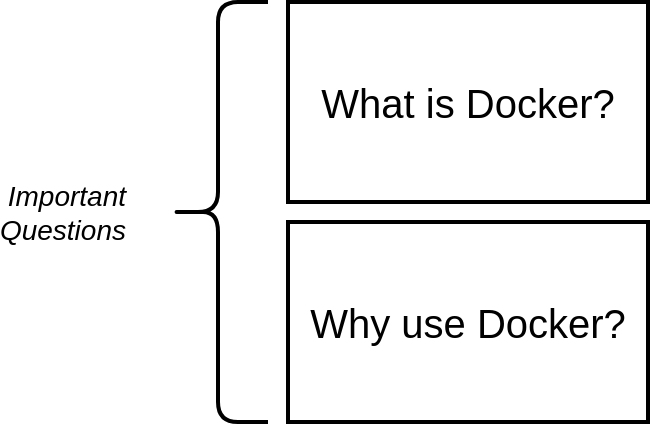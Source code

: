 <mxfile>
    <diagram id="20d60f1e-5963-3b2a-179e-284dde912a95" name="01 - why">
        <mxGraphModel dx="977" dy="431" grid="1" gridSize="10" guides="1" tooltips="1" connect="1" arrows="1" fold="1" page="1" pageScale="1" pageWidth="413" pageHeight="583" background="none" math="0" shadow="0">
            <root>
                <mxCell id="0"/>
                <mxCell id="1" parent="0"/>
                <mxCell id="5" value="What is Docker?" style="rounded=0;whiteSpace=wrap;html=1;strokeWidth=2;fontSize=20;align=center;" parent="1" vertex="1">
                    <mxGeometry x="-231" y="190" width="180" height="100" as="geometry"/>
                </mxCell>
                <mxCell id="6" value="Why use Docker?" style="rounded=0;whiteSpace=wrap;html=1;strokeWidth=2;fontSize=20;align=center;" parent="1" vertex="1">
                    <mxGeometry x="-231" y="300" width="180" height="100" as="geometry"/>
                </mxCell>
                <mxCell id="7" value="" style="shape=curlyBracket;whiteSpace=wrap;html=1;rounded=1;strokeWidth=2;fontSize=20;align=center;" parent="1" vertex="1">
                    <mxGeometry x="-291" y="190" width="50" height="210" as="geometry"/>
                </mxCell>
                <mxCell id="8" value="Important Questions" style="text;html=1;strokeColor=none;fillColor=none;align=right;verticalAlign=middle;whiteSpace=wrap;rounded=0;fontSize=14;fontStyle=2" parent="1" vertex="1">
                    <mxGeometry x="-350" y="285" width="40" height="20" as="geometry"/>
                </mxCell>
            </root>
        </mxGraphModel>
    </diagram>
    <diagram id="48838f72-2017-37dd-406f-8ed2614fff98" name="02 - flow">
        <mxGraphModel dx="151" dy="431" grid="1" gridSize="10" guides="1" tooltips="1" connect="1" arrows="1" fold="1" page="1" pageScale="1" pageWidth="413" pageHeight="583" background="none" math="0" shadow="0">
            <root>
                <mxCell id="0"/>
                <mxCell id="1" parent="0"/>
                <mxCell id="5" value="Download installer" style="rounded=0;whiteSpace=wrap;html=1;strokeWidth=2;fontSize=14;align=center;" parent="1" vertex="1">
                    <mxGeometry x="510" y="75" width="190" height="50" as="geometry"/>
                </mxCell>
                <mxCell id="6" value="Installing Software" style="text;html=1;align=center;verticalAlign=middle;whiteSpace=wrap;rounded=0;fontSize=14;fontStyle=2" parent="1" vertex="1">
                    <mxGeometry x="537.5" y="50" width="135" height="20" as="geometry"/>
                </mxCell>
                <mxCell id="7" value="Run installer" style="rounded=0;whiteSpace=wrap;html=1;strokeWidth=2;fontSize=14;align=center;" parent="1" vertex="1">
                    <mxGeometry x="510" y="134" width="190" height="50" as="geometry"/>
                </mxCell>
                <mxCell id="8" value="Get an error message during installation" style="rounded=0;whiteSpace=wrap;html=1;strokeWidth=2;fontSize=14;align=center;" parent="1" vertex="1">
                    <mxGeometry x="510" y="193" width="190" height="50" as="geometry"/>
                </mxCell>
                <mxCell id="9" value="Troubleshoot issue" style="rounded=0;whiteSpace=wrap;html=1;strokeWidth=2;fontSize=14;align=center;" parent="1" vertex="1">
                    <mxGeometry x="510" y="252" width="190" height="50" as="geometry"/>
                </mxCell>
                <mxCell id="10" value="Rerun installer" style="rounded=0;whiteSpace=wrap;html=1;strokeWidth=2;fontSize=14;align=center;" parent="1" vertex="1">
                    <mxGeometry x="510" y="311" width="190" height="50" as="geometry"/>
                </mxCell>
                <mxCell id="14" style="edgeStyle=orthogonalEdgeStyle;rounded=0;html=1;exitX=1;exitY=0.5;entryX=1;entryY=0.5;jettySize=auto;orthogonalLoop=1;strokeWidth=3;fontSize=14;" parent="1" source="11" target="9" edge="1">
                    <mxGeometry relative="1" as="geometry">
                        <Array as="points">
                            <mxPoint x="730" y="395"/>
                            <mxPoint x="730" y="277"/>
                        </Array>
                    </mxGeometry>
                </mxCell>
                <mxCell id="11" value="Get another error!" style="rounded=0;whiteSpace=wrap;html=1;strokeWidth=2;fontSize=14;align=center;" parent="1" vertex="1">
                    <mxGeometry x="510" y="370" width="190" height="50" as="geometry"/>
                </mxCell>
                <mxCell id="12" value="" style="endArrow=classic;html=1;strokeWidth=3;fontSize=14;" parent="1" edge="1">
                    <mxGeometry width="50" height="50" relative="1" as="geometry">
                        <mxPoint x="500" y="73" as="sourcePoint"/>
                        <mxPoint x="500" y="420" as="targetPoint"/>
                    </mxGeometry>
                </mxCell>
                <mxCell id="13" value="Flow" style="text;html=1;align=center;verticalAlign=middle;whiteSpace=wrap;rounded=0;fontSize=14;" parent="1" vertex="1">
                    <mxGeometry x="450" y="75" width="40" height="20" as="geometry"/>
                </mxCell>
                <mxCell id="15" value="This is what Docker is trying to fix" style="rounded=0;whiteSpace=wrap;html=1;strokeWidth=2;fontSize=20;align=center;" parent="1" vertex="1">
                    <mxGeometry x="522.5" y="440" width="150" height="100" as="geometry"/>
                </mxCell>
            </root>
        </mxGraphModel>
    </diagram>
    <diagram id="a516506e-da8b-09ae-888f-4ce33712b6ed" name="03 - why">
        <mxGraphModel dx="151" dy="431" grid="1" gridSize="10" guides="1" tooltips="1" connect="1" arrows="1" fold="1" page="1" pageScale="1" pageWidth="413" pageHeight="583" background="none" math="0" shadow="0">
            <root>
                <mxCell id="0"/>
                <mxCell id="1" parent="0"/>
                <mxCell id="3" style="edgeStyle=orthogonalEdgeStyle;rounded=0;html=1;exitX=0.5;exitY=1;jettySize=auto;orthogonalLoop=1;strokeWidth=3;fontSize=14;exitDx=0;exitDy=0;entryX=0.5;entryY=0;entryDx=0;entryDy=0;" parent="1" source="2" target="4" edge="1">
                    <mxGeometry relative="1" as="geometry">
                        <mxPoint x="690" y="330" as="targetPoint"/>
                    </mxGeometry>
                </mxCell>
                <mxCell id="2" value="Why use Docker?" style="rounded=0;whiteSpace=wrap;html=1;strokeWidth=2;fontSize=20;align=center;fontStyle=1" parent="1" vertex="1">
                    <mxGeometry x="530" y="50" width="180" height="100" as="geometry"/>
                </mxCell>
                <mxCell id="4" value="Docker makes it really easy to install and run software without worrying about setup or dependencies" style="rounded=0;whiteSpace=wrap;html=1;strokeWidth=2;fontSize=20;align=center;" parent="1" vertex="1">
                    <mxGeometry x="435" y="300" width="370" height="100" as="geometry"/>
                </mxCell>
            </root>
        </mxGraphModel>
    </diagram>
    <diagram id="38885b99-4e99-bbb0-1fa7-bb0a586d9d16" name="04 - what">
        <mxGraphModel dx="151" dy="431" grid="1" gridSize="10" guides="1" tooltips="1" connect="1" arrows="1" fold="1" page="1" pageScale="1" pageWidth="413" pageHeight="583" background="none" math="0" shadow="0">
            <root>
                <mxCell id="0"/>
                <mxCell id="1" parent="0"/>
                <mxCell id="6" style="edgeStyle=orthogonalEdgeStyle;rounded=0;html=1;exitX=1;exitY=0.5;entryX=0;entryY=0.5;jettySize=auto;orthogonalLoop=1;strokeWidth=3;fontSize=24;" parent="1" source="2" target="4" edge="1">
                    <mxGeometry relative="1" as="geometry"/>
                </mxCell>
                <mxCell id="7" style="edgeStyle=orthogonalEdgeStyle;rounded=0;html=1;exitX=1;exitY=0.5;jettySize=auto;orthogonalLoop=1;strokeWidth=3;fontSize=24;" parent="1" source="2" target="3" edge="1">
                    <mxGeometry relative="1" as="geometry"/>
                </mxCell>
                <mxCell id="8" style="edgeStyle=orthogonalEdgeStyle;rounded=0;html=1;exitX=1;exitY=0.5;entryX=0;entryY=0.5;jettySize=auto;orthogonalLoop=1;strokeWidth=3;fontSize=24;" parent="1" source="2" target="5" edge="1">
                    <mxGeometry relative="1" as="geometry"/>
                </mxCell>
                <mxCell id="2" value="Image" style="rounded=0;whiteSpace=wrap;html=1;strokeWidth=2;fontSize=24;align=center;" parent="1" vertex="1">
                    <mxGeometry x="440" y="290" width="120" height="60" as="geometry"/>
                </mxCell>
                <mxCell id="3" value="Container" style="rounded=0;whiteSpace=wrap;html=1;strokeWidth=2;fontSize=24;align=center;" parent="1" vertex="1">
                    <mxGeometry x="677" y="290" width="120" height="60" as="geometry"/>
                </mxCell>
                <mxCell id="4" value="Container" style="rounded=0;whiteSpace=wrap;html=1;strokeWidth=2;fontSize=24;align=center;" parent="1" vertex="1">
                    <mxGeometry x="677" y="220" width="120" height="60" as="geometry"/>
                </mxCell>
                <mxCell id="5" value="Container" style="rounded=0;whiteSpace=wrap;html=1;strokeWidth=2;fontSize=24;align=center;" parent="1" vertex="1">
                    <mxGeometry x="677" y="360" width="120" height="60" as="geometry"/>
                </mxCell>
                <mxCell id="9" value="Single file with all the deps and config required to run a program" style="text;html=1;strokeColor=none;fillColor=none;align=center;verticalAlign=middle;whiteSpace=wrap;rounded=0;fontSize=14;fontStyle=2" parent="1" vertex="1">
                    <mxGeometry x="422.5" y="355" width="155" height="70" as="geometry"/>
                </mxCell>
                <mxCell id="10" value="Instance of an image.&amp;nbsp; Runs a program." style="text;html=1;strokeColor=none;fillColor=none;align=center;verticalAlign=middle;whiteSpace=wrap;rounded=0;fontSize=14;fontStyle=2" parent="1" vertex="1">
                    <mxGeometry x="660" y="420" width="155" height="40" as="geometry"/>
                </mxCell>
            </root>
        </mxGraphModel>
    </diagram>
    <diagram id="639c72cd-3d85-3f31-53dc-d7fe74b8925b" name="05 - redis">
        <mxGraphModel dx="564" dy="431" grid="1" gridSize="10" guides="1" tooltips="1" connect="1" arrows="1" fold="1" page="1" pageScale="1" pageWidth="583" pageHeight="827" background="none" math="0" shadow="0">
            <root>
                <mxCell id="0"/>
                <mxCell id="1" parent="0"/>
                <mxCell id="23" style="edgeStyle=orthogonalEdgeStyle;rounded=0;html=1;exitX=1;exitY=0.5;jettySize=auto;orthogonalLoop=1;strokeWidth=3;fontSize=18;entryX=0;entryY=0.5;entryDx=0;entryDy=0;" parent="1" source="15" target="24" edge="1">
                    <mxGeometry relative="1" as="geometry">
                        <mxPoint x="360" y="395" as="targetPoint"/>
                    </mxGeometry>
                </mxCell>
                <mxCell id="15" value="" style="rounded=0;whiteSpace=wrap;html=1;strokeWidth=2;fontSize=14;align=center;fillColor=#ffe6cc;strokeColor=#d79b00;" parent="1" vertex="1">
                    <mxGeometry x="10" y="270" width="280" height="250" as="geometry"/>
                </mxCell>
                <mxCell id="16" value="Docker Ecosystem" style="text;html=1;strokeColor=none;fillColor=none;align=center;verticalAlign=middle;whiteSpace=wrap;rounded=0;fontSize=24;fontStyle=1" parent="1" vertex="1">
                    <mxGeometry x="20" y="230" width="260" height="20" as="geometry"/>
                </mxCell>
                <mxCell id="17" value="Docker &lt;b&gt;Client&lt;/b&gt;" style="rounded=0;whiteSpace=wrap;html=1;strokeWidth=2;fontSize=18;align=center;" parent="1" vertex="1">
                    <mxGeometry x="20" y="290" width="120" height="60" as="geometry"/>
                </mxCell>
                <mxCell id="18" value="Docker &lt;b&gt;Server&lt;/b&gt;" style="rounded=0;whiteSpace=wrap;html=1;strokeWidth=2;fontSize=18;align=center;" parent="1" vertex="1">
                    <mxGeometry x="160" y="290" width="120" height="60" as="geometry"/>
                </mxCell>
                <mxCell id="19" value="Docker &lt;b&gt;Machine&lt;/b&gt;" style="rounded=0;whiteSpace=wrap;html=1;strokeWidth=2;fontSize=18;align=center;" parent="1" vertex="1">
                    <mxGeometry x="20" y="365" width="120" height="60" as="geometry"/>
                </mxCell>
                <mxCell id="20" value="Docker &lt;b&gt;Images&lt;/b&gt;" style="rounded=0;whiteSpace=wrap;html=1;strokeWidth=2;fontSize=18;align=center;" parent="1" vertex="1">
                    <mxGeometry x="160" y="365" width="120" height="60" as="geometry"/>
                </mxCell>
                <mxCell id="21" value="Docker &lt;b&gt;Hub&lt;/b&gt;" style="rounded=0;whiteSpace=wrap;html=1;strokeWidth=2;fontSize=18;align=center;" parent="1" vertex="1">
                    <mxGeometry x="20" y="440" width="120" height="60" as="geometry"/>
                </mxCell>
                <mxCell id="22" value="Docker &lt;b&gt;Compose&lt;/b&gt;" style="rounded=0;whiteSpace=wrap;html=1;strokeWidth=2;fontSize=18;align=center;" parent="1" vertex="1">
                    <mxGeometry x="160" y="440" width="120" height="60" as="geometry"/>
                </mxCell>
                <mxCell id="24" value="&lt;font color=&quot;#080808&quot;&gt;Docker is a platform or ecosystem around creating and running containers&lt;/font&gt;" style="rounded=0;whiteSpace=wrap;html=1;strokeWidth=2;fontSize=18;align=center;fillColor=#dae8fc;strokeColor=#6c8ebf;" parent="1" vertex="1">
                    <mxGeometry x="380" y="337.5" width="180" height="115" as="geometry"/>
                </mxCell>
            </root>
        </mxGraphModel>
    </diagram>
    <diagram id="86806a53-878e-c55f-ec57-7590f86f9e80" name="05 - docker cli">
        <mxGraphModel dx="151" dy="431" grid="1" gridSize="10" guides="1" tooltips="1" connect="1" arrows="1" fold="1" page="1" pageScale="1" pageWidth="413" pageHeight="583" background="none" math="0" shadow="0">
            <root>
                <mxCell id="0"/>
                <mxCell id="1" parent="0"/>
                <mxCell id="5" value="" style="rounded=0;whiteSpace=wrap;html=1;strokeWidth=2;fontSize=18;align=center;fillColor=#dae8fc;strokeColor=#6c8ebf;" parent="1" vertex="1">
                    <mxGeometry x="573" y="214" width="240" height="250" as="geometry"/>
                </mxCell>
                <mxCell id="6" value="Docker for Windows/Mac" style="text;html=1;strokeColor=none;fillColor=none;align=center;verticalAlign=middle;whiteSpace=wrap;rounded=0;fontSize=18;fontStyle=1" parent="1" vertex="1">
                    <mxGeometry x="588" y="180" width="210" height="20" as="geometry"/>
                </mxCell>
                <mxCell id="13" style="edgeStyle=orthogonalEdgeStyle;rounded=0;html=1;exitX=0.5;exitY=1;entryX=0.5;entryY=0;jettySize=auto;orthogonalLoop=1;strokeWidth=3;fontSize=14;" parent="1" source="7" target="8" edge="1">
                    <mxGeometry relative="1" as="geometry"/>
                </mxCell>
                <mxCell id="7" value="&lt;b&gt;Docker Client&lt;/b&gt;&lt;br&gt;(Docker CLI)&lt;br&gt;" style="rounded=0;whiteSpace=wrap;html=1;strokeWidth=2;fontSize=18;align=center;" parent="1" vertex="1">
                    <mxGeometry x="593" y="244" width="200" height="80" as="geometry"/>
                </mxCell>
                <mxCell id="8" value="&lt;b&gt;Docker Server&lt;/b&gt;&lt;br&gt;(Docker Daemon)&lt;br&gt;" style="rounded=0;whiteSpace=wrap;html=1;strokeWidth=2;fontSize=18;align=center;" parent="1" vertex="1">
                    <mxGeometry x="593" y="354" width="200" height="80" as="geometry"/>
                </mxCell>
                <mxCell id="9" value="" style="shape=curlyBracket;whiteSpace=wrap;html=1;rounded=1;strokeWidth=2;fontSize=18;align=center;" parent="1" vertex="1">
                    <mxGeometry x="529" y="244" width="40" height="80" as="geometry"/>
                </mxCell>
                <mxCell id="10" value="Tool that we are going to issue commands to" style="text;html=1;strokeColor=none;fillColor=none;align=center;verticalAlign=middle;whiteSpace=wrap;rounded=0;fontSize=14;fontStyle=2" parent="1" vertex="1">
                    <mxGeometry x="413" y="274" width="130" height="20" as="geometry"/>
                </mxCell>
                <mxCell id="11" value="" style="shape=curlyBracket;whiteSpace=wrap;html=1;rounded=1;strokeWidth=2;fontSize=18;align=center;" parent="1" vertex="1">
                    <mxGeometry x="531" y="354" width="40" height="80" as="geometry"/>
                </mxCell>
                <mxCell id="12" value="Tool that is responsible for creating images, running containers, etc" style="text;html=1;strokeColor=none;fillColor=none;align=center;verticalAlign=middle;whiteSpace=wrap;rounded=0;fontSize=14;fontStyle=2" parent="1" vertex="1">
                    <mxGeometry x="420" y="354" width="123" height="86" as="geometry"/>
                </mxCell>
            </root>
        </mxGraphModel>
    </diagram>
    <diagram id="00dc148a-0157-7385-ce8d-4067c3939764" name="06 - steps">
        <mxGraphModel dx="564" dy="431" grid="1" gridSize="10" guides="1" tooltips="1" connect="1" arrows="1" fold="1" page="1" pageScale="1" pageWidth="3300" pageHeight="4681" background="#ffffff" math="0" shadow="0">
            <root>
                <mxCell id="0"/>
                <mxCell id="1" parent="0"/>
                <mxCell id="2" value="Sign up for a Docker Hub account" style="rounded=0;whiteSpace=wrap;html=1;strokeWidth=2;fontSize=24;align=center;" parent="1" vertex="1">
                    <mxGeometry x="560" y="170" width="310" height="60" as="geometry"/>
                </mxCell>
                <mxCell id="3" value="" style="endArrow=classic;html=1;strokeWidth=3;fontSize=14;" parent="1" edge="1">
                    <mxGeometry width="50" height="50" relative="1" as="geometry">
                        <mxPoint x="540" y="170" as="sourcePoint"/>
                        <mxPoint x="540" y="440" as="targetPoint"/>
                    </mxGeometry>
                </mxCell>
                <mxCell id="5" value="Download/Install Docker for Mac" style="rounded=0;whiteSpace=wrap;html=1;strokeWidth=2;fontSize=24;align=center;" parent="1" vertex="1">
                    <mxGeometry x="560" y="240" width="310" height="60" as="geometry"/>
                </mxCell>
                <mxCell id="6" value="Login to Docker" style="rounded=0;whiteSpace=wrap;html=1;strokeWidth=2;fontSize=24;align=center;" parent="1" vertex="1">
                    <mxGeometry x="560" y="310" width="310" height="60" as="geometry"/>
                </mxCell>
                <mxCell id="7" value="Verify Docker installation" style="rounded=0;whiteSpace=wrap;html=1;strokeWidth=2;fontSize=24;align=center;" parent="1" vertex="1">
                    <mxGeometry x="560" y="380" width="310" height="60" as="geometry"/>
                </mxCell>
                <mxCell id="8" value="Steps" style="text;html=1;strokeColor=none;fillColor=none;align=center;verticalAlign=middle;whiteSpace=wrap;rounded=0;fontSize=24;" parent="1" vertex="1">
                    <mxGeometry x="480" y="170" width="40" height="20" as="geometry"/>
                </mxCell>
                <mxCell id="9" value="" style="shape=curlyBracket;whiteSpace=wrap;html=1;rounded=1;strokeWidth=2;fontSize=24;align=center;rotation=180;" parent="1" vertex="1">
                    <mxGeometry x="880" y="170" width="30" height="60" as="geometry"/>
                </mxCell>
                <mxCell id="10" value="docker.com" style="text;html=1;strokeColor=none;fillColor=none;align=center;verticalAlign=middle;whiteSpace=wrap;rounded=0;fontSize=24;fontStyle=2" parent="1" vertex="1">
                    <mxGeometry x="910" y="190" width="140" height="20" as="geometry"/>
                </mxCell>
            </root>
        </mxGraphModel>
    </diagram>
    <diagram id="863a2d30-f873-7faf-4c7c-a297c9a936f2" name="08 - flow">
        <mxGraphModel dx="564" dy="431" grid="1" gridSize="10" guides="1" tooltips="1" connect="1" arrows="1" fold="1" page="1" pageScale="1" pageWidth="3300" pageHeight="4681" background="#ffffff" math="0" shadow="0">
            <root>
                <mxCell id="0"/>
                <mxCell id="1" parent="0"/>
                <mxCell id="2" value="" style="rounded=0;whiteSpace=wrap;html=1;strokeWidth=2;fontSize=24;align=center;fillColor=#dae8fc;strokeColor=#6c8ebf;" parent="1" vertex="1">
                    <mxGeometry x="550" y="210" width="200" height="310" as="geometry"/>
                </mxCell>
                <mxCell id="3" value="Your Computer" style="text;html=1;strokeColor=none;fillColor=none;align=center;verticalAlign=middle;whiteSpace=wrap;rounded=0;fontSize=24;fontStyle=1" parent="1" vertex="1">
                    <mxGeometry x="555" y="180" width="190" height="20" as="geometry"/>
                </mxCell>
                <mxCell id="22" style="edgeStyle=orthogonalEdgeStyle;rounded=0;html=1;exitX=1;exitY=0.5;entryX=-0.007;entryY=0.124;entryPerimeter=0;jettySize=auto;orthogonalLoop=1;strokeWidth=3;fontSize=24;" parent="1" source="4" target="10" edge="1">
                    <mxGeometry relative="1" as="geometry"/>
                </mxCell>
                <mxCell id="4" value="Docker Server" style="rounded=0;whiteSpace=wrap;html=1;strokeWidth=2;fontSize=24;align=center;" parent="1" vertex="1">
                    <mxGeometry x="560" y="290" width="180" height="40" as="geometry"/>
                </mxCell>
                <mxCell id="9" style="edgeStyle=orthogonalEdgeStyle;rounded=0;html=1;exitX=0.5;exitY=1;jettySize=auto;orthogonalLoop=1;strokeWidth=3;fontSize=24;" parent="1" source="5" target="4" edge="1">
                    <mxGeometry relative="1" as="geometry"/>
                </mxCell>
                <mxCell id="5" value="Docker Client" style="rounded=0;whiteSpace=wrap;html=1;strokeWidth=2;fontSize=24;align=center;" parent="1" vertex="1">
                    <mxGeometry x="560" y="220" width="180" height="40" as="geometry"/>
                </mxCell>
                <mxCell id="7" style="edgeStyle=orthogonalEdgeStyle;rounded=0;html=1;exitX=1;exitY=0.5;jettySize=auto;orthogonalLoop=1;strokeWidth=3;fontSize=24;" parent="1" source="6" target="5" edge="1">
                    <mxGeometry relative="1" as="geometry"/>
                </mxCell>
                <mxCell id="6" value="docker run hello-world" style="rounded=0;whiteSpace=wrap;html=1;strokeWidth=2;fontSize=24;align=center;fontStyle=2" parent="1" vertex="1">
                    <mxGeometry x="240" y="215" width="280" height="50" as="geometry"/>
                </mxCell>
                <mxCell id="10" value="" style="rounded=0;whiteSpace=wrap;html=1;strokeWidth=2;fontSize=24;align=center;fillColor=#dae8fc;strokeColor=#6c8ebf;" parent="1" vertex="1">
                    <mxGeometry x="870" y="210" width="200" height="300" as="geometry"/>
                </mxCell>
                <mxCell id="11" value="Docker Hub" style="text;html=1;strokeColor=none;fillColor=none;align=center;verticalAlign=middle;whiteSpace=wrap;rounded=0;fontSize=24;fontStyle=1" parent="1" vertex="1">
                    <mxGeometry x="870" y="180" width="190" height="20" as="geometry"/>
                </mxCell>
                <mxCell id="24" style="edgeStyle=orthogonalEdgeStyle;rounded=0;html=1;exitX=0;exitY=0.75;entryX=1;entryY=0.5;jettySize=auto;orthogonalLoop=1;strokeWidth=3;fontSize=24;" parent="1" source="12" target="23" edge="1">
                    <mxGeometry relative="1" as="geometry"/>
                </mxCell>
                <mxCell id="12" value="hello-world" style="rounded=0;whiteSpace=wrap;html=1;strokeWidth=2;fontSize=24;align=center;" parent="1" vertex="1">
                    <mxGeometry x="880" y="225" width="180" height="40" as="geometry"/>
                </mxCell>
                <mxCell id="13" value="redis" style="rounded=0;whiteSpace=wrap;html=1;strokeWidth=2;fontSize=24;align=center;" parent="1" vertex="1">
                    <mxGeometry x="880" y="275" width="180" height="40" as="geometry"/>
                </mxCell>
                <mxCell id="14" value="busybox" style="rounded=0;whiteSpace=wrap;html=1;strokeWidth=2;fontSize=24;align=center;" parent="1" vertex="1">
                    <mxGeometry x="880" y="325" width="180" height="40" as="geometry"/>
                </mxCell>
                <mxCell id="15" value="" style="rounded=0;whiteSpace=wrap;html=1;strokeWidth=2;fontSize=24;align=center;" parent="1" vertex="1">
                    <mxGeometry x="560" y="370" width="180" height="130" as="geometry"/>
                </mxCell>
                <mxCell id="16" value="Image Cache" style="text;html=1;strokeColor=none;fillColor=none;align=center;verticalAlign=middle;whiteSpace=wrap;rounded=0;fontSize=18;fontStyle=2" parent="1" vertex="1">
                    <mxGeometry x="570" y="345" width="160" height="20" as="geometry"/>
                </mxCell>
                <mxCell id="17" value="Other Image A" style="rounded=0;whiteSpace=wrap;html=1;strokeWidth=2;fontSize=24;align=center;" parent="1" vertex="1">
                    <mxGeometry x="880" y="375" width="180" height="40" as="geometry"/>
                </mxCell>
                <mxCell id="18" value="Other Image B" style="rounded=0;whiteSpace=wrap;html=1;strokeWidth=2;fontSize=24;align=center;" parent="1" vertex="1">
                    <mxGeometry x="880" y="425" width="180" height="40" as="geometry"/>
                </mxCell>
                <mxCell id="19" value="" style="shape=curlyBracket;whiteSpace=wrap;html=1;rounded=1;strokeWidth=2;fontSize=18;align=center;rotation=180;" parent="1" vertex="1">
                    <mxGeometry x="1066" y="225" width="40" height="40" as="geometry"/>
                </mxCell>
                <mxCell id="20" value="Single file with everything needed to run one specific program" style="text;html=1;strokeColor=none;fillColor=none;align=left;verticalAlign=middle;whiteSpace=wrap;rounded=0;fontSize=12;fontStyle=2" parent="1" vertex="1">
                    <mxGeometry x="1106" y="235" width="154" height="20" as="geometry"/>
                </mxCell>
                <mxCell id="23" value="hello-world" style="rounded=0;whiteSpace=wrap;html=1;strokeWidth=2;fontSize=24;align=center;" parent="1" vertex="1">
                    <mxGeometry x="570" y="385" width="160" height="40" as="geometry"/>
                </mxCell>
            </root>
        </mxGraphModel>
    </diagram>
    <diagram id="5daf66b9-7c82-518c-1e95-bc07e2af50f2" name="09 - kernel">
        <mxGraphModel dx="932" dy="424" grid="1" gridSize="10" guides="1" tooltips="1" connect="1" arrows="1" fold="1" page="1" pageScale="1" pageWidth="3300" pageHeight="4681" background="#ffffff" math="0" shadow="0">
            <root>
                <mxCell id="0"/>
                <mxCell id="1" parent="0"/>
                <mxCell id="7" style="edgeStyle=orthogonalEdgeStyle;rounded=0;html=1;exitX=0.5;exitY=1;jettySize=auto;orthogonalLoop=1;strokeWidth=3;fontSize=24;" edge="1" parent="1" source="2" target="4">
                    <mxGeometry relative="1" as="geometry"/>
                </mxCell>
                <mxCell id="2" value="Kernel" style="rounded=0;whiteSpace=wrap;html=1;strokeWidth=2;fontSize=24;align=center;fillColor=#dae8fc;strokeColor=#6c8ebf;" vertex="1" parent="1">
                    <mxGeometry x="500" y="330" width="380" height="60" as="geometry"/>
                </mxCell>
                <mxCell id="3" value="CPU" style="rounded=0;whiteSpace=wrap;html=1;strokeWidth=2;fontSize=24;align=center;" vertex="1" parent="1">
                    <mxGeometry x="500" y="420" width="120" height="60" as="geometry"/>
                </mxCell>
                <mxCell id="4" value="Memory" style="rounded=0;whiteSpace=wrap;html=1;strokeWidth=2;fontSize=24;align=center;" vertex="1" parent="1">
                    <mxGeometry x="630" y="420" width="120" height="60" as="geometry"/>
                </mxCell>
                <mxCell id="5" value="Hard Disk" style="rounded=0;whiteSpace=wrap;html=1;strokeWidth=2;fontSize=24;align=center;" vertex="1" parent="1">
                    <mxGeometry x="760" y="420" width="120" height="60" as="geometry"/>
                </mxCell>
                <mxCell id="8" style="edgeStyle=orthogonalEdgeStyle;rounded=0;html=1;exitX=0.5;exitY=1;jettySize=auto;orthogonalLoop=1;strokeWidth=3;fontSize=24;" edge="1" parent="1">
                    <mxGeometry relative="1" as="geometry">
                        <mxPoint x="559.833" y="390" as="sourcePoint"/>
                        <mxPoint x="559.833" y="420" as="targetPoint"/>
                    </mxGeometry>
                </mxCell>
                <mxCell id="9" style="edgeStyle=orthogonalEdgeStyle;rounded=0;html=1;exitX=0.5;exitY=1;jettySize=auto;orthogonalLoop=1;strokeWidth=3;fontSize=24;" edge="1" parent="1">
                    <mxGeometry relative="1" as="geometry">
                        <mxPoint x="819.833" y="390" as="sourcePoint"/>
                        <mxPoint x="819.833" y="420" as="targetPoint"/>
                    </mxGeometry>
                </mxCell>
                <mxCell id="16" style="edgeStyle=orthogonalEdgeStyle;rounded=0;html=1;exitX=0.25;exitY=1;entryX=0.5;entryY=0;jettySize=auto;orthogonalLoop=1;strokeWidth=3;fontSize=12;" edge="1" parent="1" source="10" target="15">
                    <mxGeometry relative="1" as="geometry"/>
                </mxCell>
                <mxCell id="10" value="" style="rounded=0;whiteSpace=wrap;html=1;strokeWidth=2;fontSize=24;align=center;fillColor=#dae8fc;strokeColor=#6c8ebf;" vertex="1" parent="1">
                    <mxGeometry x="500" y="170" width="380" height="60" as="geometry"/>
                </mxCell>
                <mxCell id="11" value="Chrome" style="rounded=0;whiteSpace=wrap;html=1;strokeWidth=2;fontSize=12;align=center;" vertex="1" parent="1">
                    <mxGeometry x="525" y="185" width="70" height="30" as="geometry"/>
                </mxCell>
                <mxCell id="12" value="Terminal" style="rounded=0;whiteSpace=wrap;html=1;strokeWidth=2;fontSize=12;align=center;" vertex="1" parent="1">
                    <mxGeometry x="612" y="185" width="70" height="30" as="geometry"/>
                </mxCell>
                <mxCell id="13" value="Spotify" style="rounded=0;whiteSpace=wrap;html=1;strokeWidth=2;fontSize=12;align=center;" vertex="1" parent="1">
                    <mxGeometry x="698" y="185" width="70" height="30" as="geometry"/>
                </mxCell>
                <mxCell id="14" value="NodeJS" style="rounded=0;whiteSpace=wrap;html=1;strokeWidth=2;fontSize=12;align=center;" vertex="1" parent="1">
                    <mxGeometry x="785" y="185" width="70" height="30" as="geometry"/>
                </mxCell>
                <mxCell id="15" value="System Call" style="rounded=0;whiteSpace=wrap;html=1;strokeWidth=2;fontSize=12;align=center;fillColor=#d5e8d4;strokeColor=#82b366;" vertex="1" parent="1">
                    <mxGeometry x="555" y="268" width="80" height="30" as="geometry"/>
                </mxCell>
                <mxCell id="17" style="edgeStyle=orthogonalEdgeStyle;rounded=0;html=1;exitX=0.25;exitY=1;entryX=0.5;entryY=0;jettySize=auto;orthogonalLoop=1;strokeWidth=3;fontSize=12;" edge="1" parent="1">
                    <mxGeometry relative="1" as="geometry">
                        <mxPoint x="595" y="300" as="sourcePoint"/>
                        <mxPoint x="595" y="330" as="targetPoint"/>
                    </mxGeometry>
                </mxCell>
                <mxCell id="18" style="edgeStyle=orthogonalEdgeStyle;rounded=0;html=1;exitX=0.25;exitY=1;entryX=0.5;entryY=0;jettySize=auto;orthogonalLoop=1;strokeWidth=3;fontSize=12;" edge="1" target="19" parent="1">
                    <mxGeometry relative="1" as="geometry">
                        <mxPoint x="690" y="230" as="sourcePoint"/>
                    </mxGeometry>
                </mxCell>
                <mxCell id="19" value="System Call" style="rounded=0;whiteSpace=wrap;html=1;strokeWidth=2;fontSize=12;align=center;fillColor=#d5e8d4;strokeColor=#82b366;" vertex="1" parent="1">
                    <mxGeometry x="650" y="268" width="80" height="30" as="geometry"/>
                </mxCell>
                <mxCell id="20" style="edgeStyle=orthogonalEdgeStyle;rounded=0;html=1;exitX=0.25;exitY=1;entryX=0.5;entryY=0;jettySize=auto;orthogonalLoop=1;strokeWidth=3;fontSize=12;" edge="1" parent="1">
                    <mxGeometry relative="1" as="geometry">
                        <mxPoint x="690" y="300" as="sourcePoint"/>
                        <mxPoint x="690" y="330" as="targetPoint"/>
                    </mxGeometry>
                </mxCell>
                <mxCell id="21" style="edgeStyle=orthogonalEdgeStyle;rounded=0;html=1;exitX=0.25;exitY=1;entryX=0.5;entryY=0;jettySize=auto;orthogonalLoop=1;strokeWidth=3;fontSize=12;" edge="1" target="22" parent="1">
                    <mxGeometry relative="1" as="geometry">
                        <mxPoint x="785" y="230" as="sourcePoint"/>
                    </mxGeometry>
                </mxCell>
                <mxCell id="22" value="System Call" style="rounded=0;whiteSpace=wrap;html=1;strokeWidth=2;fontSize=12;align=center;fillColor=#d5e8d4;strokeColor=#82b366;" vertex="1" parent="1">
                    <mxGeometry x="745" y="268" width="80" height="30" as="geometry"/>
                </mxCell>
                <mxCell id="23" style="edgeStyle=orthogonalEdgeStyle;rounded=0;html=1;exitX=0.25;exitY=1;entryX=0.5;entryY=0;jettySize=auto;orthogonalLoop=1;strokeWidth=3;fontSize=12;" edge="1" parent="1">
                    <mxGeometry relative="1" as="geometry">
                        <mxPoint x="785" y="300" as="sourcePoint"/>
                        <mxPoint x="785" y="330" as="targetPoint"/>
                    </mxGeometry>
                </mxCell>
                <mxCell id="24" value="" style="shape=curlyBracket;whiteSpace=wrap;html=1;rounded=1;strokeWidth=2;fontSize=12;align=center;" vertex="1" parent="1">
                    <mxGeometry x="460" y="170" width="30" height="60" as="geometry"/>
                </mxCell>
                <mxCell id="25" style="edgeStyle=orthogonalEdgeStyle;rounded=0;html=1;exitX=0.1;exitY=0.5;exitPerimeter=0;entryX=0.1;entryY=0.5;entryPerimeter=0;jettySize=auto;orthogonalLoop=1;strokeWidth=3;fontSize=12;" edge="1" parent="1" source="24" target="24">
                    <mxGeometry relative="1" as="geometry"/>
                </mxCell>
                <mxCell id="27" value="&lt;div style=&quot;text-align: right&quot;&gt;&lt;span&gt;Processes running on your computer&lt;/span&gt;&lt;/div&gt;" style="text;html=1;strokeColor=none;fillColor=none;align=right;verticalAlign=middle;whiteSpace=wrap;rounded=0;fontSize=12;fontStyle=2" vertex="1" parent="1">
                    <mxGeometry x="350" y="190" width="110" height="20" as="geometry"/>
                </mxCell>
                <mxCell id="28" value="" style="shape=curlyBracket;whiteSpace=wrap;html=1;rounded=1;strokeWidth=2;fontSize=12;align=center;rotation=180;" vertex="1" parent="1">
                    <mxGeometry x="830" y="268" width="40" height="28" as="geometry"/>
                </mxCell>
                <mxCell id="29" value="&lt;div style=&quot;text-align: left&quot;&gt;&lt;span&gt;Running program issues request to kernel to interact with a piece of hardware&lt;/span&gt;&lt;/div&gt;" style="text;html=1;strokeColor=none;fillColor=none;align=left;verticalAlign=middle;whiteSpace=wrap;rounded=0;fontSize=12;fontStyle=2" vertex="1" parent="1">
                    <mxGeometry x="870" y="272" width="170" height="20" as="geometry"/>
                </mxCell>
            </root>
        </mxGraphModel>
    </diagram>
    <diagram name="10 - kernel" id="895160a4-6ef1-ad96-5088-4ee3b9752f0c">
        <mxGraphModel dx="932" dy="424" grid="1" gridSize="10" guides="1" tooltips="1" connect="1" arrows="1" fold="1" page="1" pageScale="1" pageWidth="3300" pageHeight="4681" background="#ffffff" math="0" shadow="0">
            <root>
                <mxCell id="0"/>
                <mxCell id="1" parent="0"/>
                <mxCell id="27" style="edgeStyle=orthogonalEdgeStyle;rounded=0;html=1;exitX=0.5;exitY=1;jettySize=auto;orthogonalLoop=1;strokeWidth=3;fontSize=12;" edge="1" parent="1" source="3" target="6">
                    <mxGeometry relative="1" as="geometry"/>
                </mxCell>
                <mxCell id="3" value="Kernel" style="rounded=0;whiteSpace=wrap;html=1;strokeWidth=2;fontSize=24;align=center;fillColor=#dae8fc;strokeColor=#6c8ebf;" vertex="1" parent="1">
                    <mxGeometry x="500" y="330" width="380" height="60" as="geometry"/>
                </mxCell>
                <mxCell id="6" value="&lt;br&gt;&lt;br&gt;Hard Disk" style="rounded=0;whiteSpace=wrap;html=1;strokeWidth=2;fontSize=24;align=center;fillColor=#ffe6cc;strokeColor=#d79b00;" vertex="1" parent="1">
                    <mxGeometry x="500" y="420" width="380" height="80" as="geometry"/>
                </mxCell>
                <mxCell id="9" style="edgeStyle=orthogonalEdgeStyle;rounded=0;html=1;exitX=0.25;exitY=1;entryX=0.5;entryY=0;jettySize=auto;orthogonalLoop=1;strokeWidth=3;fontSize=12;" edge="1" parent="1" source="10" target="15">
                    <mxGeometry relative="1" as="geometry"/>
                </mxCell>
                <mxCell id="10" value="" style="rounded=0;whiteSpace=wrap;html=1;strokeWidth=2;fontSize=24;align=center;fillColor=#dae8fc;strokeColor=#6c8ebf;" vertex="1" parent="1">
                    <mxGeometry x="500" y="170" width="380" height="60" as="geometry"/>
                </mxCell>
                <mxCell id="11" value="Chrome" style="rounded=0;whiteSpace=wrap;html=1;strokeWidth=2;fontSize=12;align=center;" vertex="1" parent="1">
                    <mxGeometry x="600" y="185" width="70" height="30" as="geometry"/>
                </mxCell>
                <mxCell id="14" value="NodeJS" style="rounded=0;whiteSpace=wrap;html=1;strokeWidth=2;fontSize=12;align=center;fillColor=#f8cecc;strokeColor=#b85450;" vertex="1" parent="1">
                    <mxGeometry x="730" y="185" width="70" height="30" as="geometry"/>
                </mxCell>
                <mxCell id="15" value="System Call" style="rounded=0;whiteSpace=wrap;html=1;strokeWidth=2;fontSize=12;align=center;fillColor=#d5e8d4;strokeColor=#82b366;" vertex="1" parent="1">
                    <mxGeometry x="555" y="268" width="80" height="30" as="geometry"/>
                </mxCell>
                <mxCell id="16" style="edgeStyle=orthogonalEdgeStyle;rounded=0;html=1;exitX=0.25;exitY=1;entryX=0.5;entryY=0;jettySize=auto;orthogonalLoop=1;strokeWidth=3;fontSize=12;" edge="1" parent="1">
                    <mxGeometry relative="1" as="geometry">
                        <mxPoint x="595" y="300" as="sourcePoint"/>
                        <mxPoint x="595" y="330" as="targetPoint"/>
                    </mxGeometry>
                </mxCell>
                <mxCell id="17" style="edgeStyle=orthogonalEdgeStyle;rounded=0;html=1;exitX=0.25;exitY=1;entryX=0.5;entryY=0;jettySize=auto;orthogonalLoop=1;strokeWidth=3;fontSize=12;" edge="1" parent="1" target="18">
                    <mxGeometry relative="1" as="geometry">
                        <mxPoint x="690" y="230" as="sourcePoint"/>
                    </mxGeometry>
                </mxCell>
                <mxCell id="18" value="System Call" style="rounded=0;whiteSpace=wrap;html=1;strokeWidth=2;fontSize=12;align=center;fillColor=#d5e8d4;strokeColor=#82b366;" vertex="1" parent="1">
                    <mxGeometry x="650" y="268" width="80" height="30" as="geometry"/>
                </mxCell>
                <mxCell id="19" style="edgeStyle=orthogonalEdgeStyle;rounded=0;html=1;exitX=0.25;exitY=1;entryX=0.5;entryY=0;jettySize=auto;orthogonalLoop=1;strokeWidth=3;fontSize=12;" edge="1" parent="1">
                    <mxGeometry relative="1" as="geometry">
                        <mxPoint x="690" y="300" as="sourcePoint"/>
                        <mxPoint x="690" y="330" as="targetPoint"/>
                    </mxGeometry>
                </mxCell>
                <mxCell id="20" style="edgeStyle=orthogonalEdgeStyle;rounded=0;html=1;exitX=0.25;exitY=1;entryX=0.5;entryY=0;jettySize=auto;orthogonalLoop=1;strokeWidth=3;fontSize=12;" edge="1" parent="1" target="21">
                    <mxGeometry relative="1" as="geometry">
                        <mxPoint x="785" y="230" as="sourcePoint"/>
                    </mxGeometry>
                </mxCell>
                <mxCell id="21" value="System Call" style="rounded=0;whiteSpace=wrap;html=1;strokeWidth=2;fontSize=12;align=center;fillColor=#d5e8d4;strokeColor=#82b366;" vertex="1" parent="1">
                    <mxGeometry x="745" y="268" width="80" height="30" as="geometry"/>
                </mxCell>
                <mxCell id="22" style="edgeStyle=orthogonalEdgeStyle;rounded=0;html=1;exitX=0.25;exitY=1;entryX=0.5;entryY=0;jettySize=auto;orthogonalLoop=1;strokeWidth=3;fontSize=12;" edge="1" parent="1">
                    <mxGeometry relative="1" as="geometry">
                        <mxPoint x="785" y="300" as="sourcePoint"/>
                        <mxPoint x="785" y="330" as="targetPoint"/>
                    </mxGeometry>
                </mxCell>
                <mxCell id="24" style="edgeStyle=orthogonalEdgeStyle;rounded=0;html=1;exitX=0.1;exitY=0.5;exitPerimeter=0;entryX=0.1;entryY=0.5;entryPerimeter=0;jettySize=auto;orthogonalLoop=1;strokeWidth=3;fontSize=12;" edge="1" parent="1">
                    <mxGeometry relative="1" as="geometry">
                        <mxPoint x="463.333" y="200" as="sourcePoint"/>
                        <mxPoint x="463.333" y="200" as="targetPoint"/>
                    </mxGeometry>
                </mxCell>
                <mxCell id="28" value="Python v2" style="rounded=0;whiteSpace=wrap;html=1;strokeWidth=2;fontSize=12;align=center;" vertex="1" parent="1">
                    <mxGeometry x="612" y="430" width="160" height="30" as="geometry"/>
                </mxCell>
                <mxCell id="29" value="" style="shape=curlyBracket;whiteSpace=wrap;html=1;rounded=1;strokeWidth=2;fontSize=12;align=left;rotation=90;" vertex="1" parent="1">
                    <mxGeometry x="618" y="126" width="35" height="75" as="geometry"/>
                </mxCell>
                <mxCell id="30" value="" style="shape=curlyBracket;whiteSpace=wrap;html=1;rounded=1;strokeWidth=2;fontSize=12;align=left;rotation=90;" vertex="1" parent="1">
                    <mxGeometry x="747.5" y="126" width="35" height="75" as="geometry"/>
                </mxCell>
                <mxCell id="31" value="Needs Python v2" style="text;html=1;strokeColor=none;fillColor=none;align=center;verticalAlign=middle;whiteSpace=wrap;rounded=0;fontSize=12;" vertex="1" parent="1">
                    <mxGeometry x="604.5" y="124" width="62" height="20" as="geometry"/>
                </mxCell>
                <mxCell id="33" value="Needs Python v3" style="text;html=1;strokeColor=none;fillColor=none;align=center;verticalAlign=middle;whiteSpace=wrap;rounded=0;fontSize=12;" vertex="1" parent="1">
                    <mxGeometry x="734" y="124" width="62" height="20" as="geometry"/>
                </mxCell>
            </root>
        </mxGraphModel>
    </diagram>
    <diagram name="11 - isolate" id="13799e7e-5208-ea2d-6099-629d79e7383c">
        <mxGraphModel dx="932" dy="424" grid="1" gridSize="10" guides="1" tooltips="1" connect="1" arrows="1" fold="1" page="1" pageScale="1" pageWidth="3300" pageHeight="4681" background="#ffffff" math="0" shadow="0">
            <root>
                <mxCell id="0"/>
                <mxCell id="1" parent="0"/>
                <mxCell id="2" style="edgeStyle=orthogonalEdgeStyle;rounded=0;html=1;exitX=0.5;exitY=1;jettySize=auto;orthogonalLoop=1;strokeWidth=3;fontSize=12;" edge="1" parent="1" source="3" target="4">
                    <mxGeometry relative="1" as="geometry"/>
                </mxCell>
                <mxCell id="3" value="Kernel" style="rounded=0;whiteSpace=wrap;html=1;strokeWidth=2;fontSize=24;align=center;fillColor=#dae8fc;strokeColor=#6c8ebf;" vertex="1" parent="1">
                    <mxGeometry x="500" y="330" width="380" height="60" as="geometry"/>
                </mxCell>
                <mxCell id="4" value="&lt;br&gt;&lt;br&gt;Hard Disk" style="rounded=0;whiteSpace=wrap;html=1;strokeWidth=2;fontSize=24;align=center;fillColor=#ffe6cc;strokeColor=#d79b00;" vertex="1" parent="1">
                    <mxGeometry x="500" y="420" width="380" height="80" as="geometry"/>
                </mxCell>
                <mxCell id="5" style="edgeStyle=orthogonalEdgeStyle;rounded=0;html=1;exitX=0.25;exitY=1;entryX=0.5;entryY=0;jettySize=auto;orthogonalLoop=1;strokeWidth=3;fontSize=12;" edge="1" parent="1" source="6" target="9">
                    <mxGeometry relative="1" as="geometry"/>
                </mxCell>
                <mxCell id="6" value="" style="rounded=0;whiteSpace=wrap;html=1;strokeWidth=2;fontSize=24;align=center;fillColor=#dae8fc;strokeColor=#6c8ebf;" vertex="1" parent="1">
                    <mxGeometry x="500" y="170" width="380" height="60" as="geometry"/>
                </mxCell>
                <mxCell id="7" value="Chrome" style="rounded=0;whiteSpace=wrap;html=1;strokeWidth=2;fontSize=12;align=center;" vertex="1" parent="1">
                    <mxGeometry x="600" y="185" width="70" height="30" as="geometry"/>
                </mxCell>
                <mxCell id="8" value="NodeJS" style="rounded=0;whiteSpace=wrap;html=1;strokeWidth=2;fontSize=12;align=center;fillColor=#f8cecc;strokeColor=#b85450;" vertex="1" parent="1">
                    <mxGeometry x="730" y="185" width="70" height="30" as="geometry"/>
                </mxCell>
                <mxCell id="9" value="System Call" style="rounded=0;whiteSpace=wrap;html=1;strokeWidth=2;fontSize=12;align=center;fillColor=#d5e8d4;strokeColor=#82b366;" vertex="1" parent="1">
                    <mxGeometry x="555" y="268" width="80" height="30" as="geometry"/>
                </mxCell>
                <mxCell id="10" style="edgeStyle=orthogonalEdgeStyle;rounded=0;html=1;exitX=0.25;exitY=1;entryX=0.5;entryY=0;jettySize=auto;orthogonalLoop=1;strokeWidth=3;fontSize=12;" edge="1" parent="1">
                    <mxGeometry relative="1" as="geometry">
                        <mxPoint x="595" y="300" as="sourcePoint"/>
                        <mxPoint x="595" y="330" as="targetPoint"/>
                    </mxGeometry>
                </mxCell>
                <mxCell id="11" style="edgeStyle=orthogonalEdgeStyle;rounded=0;html=1;exitX=0.25;exitY=1;entryX=0.5;entryY=0;jettySize=auto;orthogonalLoop=1;strokeWidth=3;fontSize=12;" edge="1" parent="1" target="12">
                    <mxGeometry relative="1" as="geometry">
                        <mxPoint x="690" y="230" as="sourcePoint"/>
                    </mxGeometry>
                </mxCell>
                <mxCell id="12" value="System Call" style="rounded=0;whiteSpace=wrap;html=1;strokeWidth=2;fontSize=12;align=center;fillColor=#d5e8d4;strokeColor=#82b366;" vertex="1" parent="1">
                    <mxGeometry x="650" y="268" width="80" height="30" as="geometry"/>
                </mxCell>
                <mxCell id="13" style="edgeStyle=orthogonalEdgeStyle;rounded=0;html=1;exitX=0.25;exitY=1;entryX=0.5;entryY=0;jettySize=auto;orthogonalLoop=1;strokeWidth=3;fontSize=12;" edge="1" parent="1">
                    <mxGeometry relative="1" as="geometry">
                        <mxPoint x="690" y="300" as="sourcePoint"/>
                        <mxPoint x="690" y="330" as="targetPoint"/>
                    </mxGeometry>
                </mxCell>
                <mxCell id="14" style="edgeStyle=orthogonalEdgeStyle;rounded=0;html=1;exitX=0.25;exitY=1;entryX=0.5;entryY=0;jettySize=auto;orthogonalLoop=1;strokeWidth=3;fontSize=12;" edge="1" parent="1" target="15">
                    <mxGeometry relative="1" as="geometry">
                        <mxPoint x="785" y="230" as="sourcePoint"/>
                    </mxGeometry>
                </mxCell>
                <mxCell id="15" value="System Call" style="rounded=0;whiteSpace=wrap;html=1;strokeWidth=2;fontSize=12;align=center;fillColor=#d5e8d4;strokeColor=#82b366;" vertex="1" parent="1">
                    <mxGeometry x="745" y="268" width="80" height="30" as="geometry"/>
                </mxCell>
                <mxCell id="16" style="edgeStyle=orthogonalEdgeStyle;rounded=0;html=1;exitX=0.25;exitY=1;entryX=0.5;entryY=0;jettySize=auto;orthogonalLoop=1;strokeWidth=3;fontSize=12;" edge="1" parent="1">
                    <mxGeometry relative="1" as="geometry">
                        <mxPoint x="785" y="300" as="sourcePoint"/>
                        <mxPoint x="785" y="330" as="targetPoint"/>
                    </mxGeometry>
                </mxCell>
                <mxCell id="19" value="" style="shape=curlyBracket;whiteSpace=wrap;html=1;rounded=1;strokeWidth=2;fontSize=12;align=left;rotation=90;" vertex="1" parent="1">
                    <mxGeometry x="618" y="126" width="35" height="75" as="geometry"/>
                </mxCell>
                <mxCell id="20" value="" style="shape=curlyBracket;whiteSpace=wrap;html=1;rounded=1;strokeWidth=2;fontSize=12;align=left;rotation=90;" vertex="1" parent="1">
                    <mxGeometry x="747.5" y="126" width="35" height="75" as="geometry"/>
                </mxCell>
                <mxCell id="21" value="Needs Python v2" style="text;html=1;strokeColor=none;fillColor=none;align=center;verticalAlign=middle;whiteSpace=wrap;rounded=0;fontSize=12;" vertex="1" parent="1">
                    <mxGeometry x="604.5" y="124" width="62" height="20" as="geometry"/>
                </mxCell>
                <mxCell id="22" value="Needs Python v3" style="text;html=1;strokeColor=none;fillColor=none;align=center;verticalAlign=middle;whiteSpace=wrap;rounded=0;fontSize=12;" vertex="1" parent="1">
                    <mxGeometry x="734" y="124" width="62" height="20" as="geometry"/>
                </mxCell>
                <mxCell id="23" value="" style="rounded=0;whiteSpace=wrap;html=1;strokeWidth=2;fontSize=12;align=left;" vertex="1" parent="1">
                    <mxGeometry x="500" y="420" width="150" height="50" as="geometry"/>
                </mxCell>
                <mxCell id="24" value="" style="rounded=0;whiteSpace=wrap;html=1;strokeWidth=2;fontSize=12;align=left;" vertex="1" parent="1">
                    <mxGeometry x="730" y="420" width="150" height="50" as="geometry"/>
                </mxCell>
                <mxCell id="25" value="" style="shape=curlyBracket;whiteSpace=wrap;html=1;rounded=1;strokeWidth=2;fontSize=12;align=left;" vertex="1" parent="1">
                    <mxGeometry x="470" y="420" width="20" height="50" as="geometry"/>
                </mxCell>
                <mxCell id="26" value="" style="shape=curlyBracket;whiteSpace=wrap;html=1;rounded=1;strokeWidth=2;fontSize=12;align=left;rotation=-180;" vertex="1" parent="1">
                    <mxGeometry x="890" y="420" width="20" height="50" as="geometry"/>
                </mxCell>
                <mxCell id="27" value="Segment of HD for Chrome" style="text;html=1;strokeColor=none;fillColor=none;align=right;verticalAlign=middle;whiteSpace=wrap;rounded=0;fontSize=12;" vertex="1" parent="1">
                    <mxGeometry x="370" y="435" width="90" height="20" as="geometry"/>
                </mxCell>
                <mxCell id="28" value="Segment of HD for Node" style="text;html=1;strokeColor=none;fillColor=none;align=left;verticalAlign=middle;whiteSpace=wrap;rounded=0;fontSize=12;" vertex="1" parent="1">
                    <mxGeometry x="920" y="435" width="100" height="20" as="geometry"/>
                </mxCell>
                <mxCell id="29" value="Python &lt;b&gt;V2&lt;/b&gt;" style="rounded=0;whiteSpace=wrap;html=1;strokeWidth=2;fontSize=12;align=center;fillColor=#d5e8d4;strokeColor=#82b366;" vertex="1" parent="1">
                    <mxGeometry x="535" y="430" width="80" height="30" as="geometry"/>
                </mxCell>
                <mxCell id="30" value="Python &lt;b&gt;V3&lt;/b&gt;" style="rounded=0;whiteSpace=wrap;html=1;strokeWidth=2;fontSize=12;align=center;fillColor=#d5e8d4;strokeColor=#82b366;" vertex="1" parent="1">
                    <mxGeometry x="765" y="430" width="80" height="30" as="geometry"/>
                </mxCell>
            </root>
        </mxGraphModel>
    </diagram>
    <diagram name="12 - route" id="b2a4a511-7780-ea16-770f-8322b5660d53">
        <mxGraphModel dx="932" dy="424" grid="1" gridSize="10" guides="1" tooltips="1" connect="1" arrows="1" fold="1" page="1" pageScale="1" pageWidth="3300" pageHeight="4681" background="#ffffff" math="0" shadow="0">
            <root>
                <mxCell id="0"/>
                <mxCell id="1" parent="0"/>
                <mxCell id="2" style="edgeStyle=orthogonalEdgeStyle;rounded=0;html=1;exitX=0.5;exitY=1;jettySize=auto;orthogonalLoop=1;strokeWidth=3;fontSize=12;" edge="1" parent="1" source="3" target="4">
                    <mxGeometry relative="1" as="geometry"/>
                </mxCell>
                <mxCell id="3" value="Kernel" style="rounded=0;whiteSpace=wrap;html=1;strokeWidth=2;fontSize=24;align=left;fillColor=#dae8fc;strokeColor=#6c8ebf;" vertex="1" parent="1">
                    <mxGeometry x="500" y="310" width="380" height="80" as="geometry"/>
                </mxCell>
                <mxCell id="4" value="&lt;br&gt;&lt;br&gt;Hard Disk" style="rounded=0;whiteSpace=wrap;html=1;strokeWidth=2;fontSize=24;align=center;fillColor=#ffe6cc;strokeColor=#d79b00;" vertex="1" parent="1">
                    <mxGeometry x="500" y="420" width="380" height="80" as="geometry"/>
                </mxCell>
                <mxCell id="5" style="edgeStyle=orthogonalEdgeStyle;rounded=0;html=1;exitX=0.25;exitY=1;entryX=0.5;entryY=0;jettySize=auto;orthogonalLoop=1;strokeWidth=3;fontSize=12;" edge="1" parent="1" target="9">
                    <mxGeometry relative="1" as="geometry">
                        <mxPoint x="690.333" y="230" as="sourcePoint"/>
                    </mxGeometry>
                </mxCell>
                <mxCell id="6" value="" style="rounded=0;whiteSpace=wrap;html=1;strokeWidth=2;fontSize=24;align=center;fillColor=#dae8fc;strokeColor=#6c8ebf;" vertex="1" parent="1">
                    <mxGeometry x="500" y="170" width="380" height="60" as="geometry"/>
                </mxCell>
                <mxCell id="7" value="Chrome" style="rounded=0;whiteSpace=wrap;html=1;strokeWidth=2;fontSize=12;align=center;" vertex="1" parent="1">
                    <mxGeometry x="600" y="185" width="70" height="30" as="geometry"/>
                </mxCell>
                <mxCell id="8" value="NodeJS" style="rounded=0;whiteSpace=wrap;html=1;strokeWidth=2;fontSize=12;align=center;fillColor=#ffffff;strokeColor=#000000;" vertex="1" parent="1">
                    <mxGeometry x="730" y="185" width="70" height="30" as="geometry"/>
                </mxCell>
                <mxCell id="9" value="System Call to read HD" style="rounded=0;whiteSpace=wrap;html=1;strokeWidth=2;fontSize=12;align=center;fillColor=#d5e8d4;strokeColor=#82b366;" vertex="1" parent="1">
                    <mxGeometry x="650" y="253" width="80" height="30" as="geometry"/>
                </mxCell>
                <mxCell id="10" style="edgeStyle=orthogonalEdgeStyle;rounded=0;html=1;exitX=0.25;exitY=1;entryX=0.5;entryY=0;jettySize=auto;orthogonalLoop=1;strokeWidth=3;fontSize=12;" edge="1" parent="1">
                    <mxGeometry relative="1" as="geometry">
                        <mxPoint x="690" y="283" as="sourcePoint"/>
                        <mxPoint x="690" y="313" as="targetPoint"/>
                    </mxGeometry>
                </mxCell>
                <mxCell id="17" value="" style="shape=curlyBracket;whiteSpace=wrap;html=1;rounded=1;strokeWidth=2;fontSize=12;align=left;rotation=90;" vertex="1" parent="1">
                    <mxGeometry x="618" y="126" width="35" height="75" as="geometry"/>
                </mxCell>
                <mxCell id="18" value="" style="shape=curlyBracket;whiteSpace=wrap;html=1;rounded=1;strokeWidth=2;fontSize=12;align=left;rotation=90;" vertex="1" parent="1">
                    <mxGeometry x="747.5" y="126" width="35" height="75" as="geometry"/>
                </mxCell>
                <mxCell id="19" value="Needs Python v2" style="text;html=1;strokeColor=none;fillColor=none;align=center;verticalAlign=middle;whiteSpace=wrap;rounded=0;fontSize=12;" vertex="1" parent="1">
                    <mxGeometry x="604.5" y="124" width="62" height="20" as="geometry"/>
                </mxCell>
                <mxCell id="20" value="Needs Python v3" style="text;html=1;strokeColor=none;fillColor=none;align=center;verticalAlign=middle;whiteSpace=wrap;rounded=0;fontSize=12;" vertex="1" parent="1">
                    <mxGeometry x="734" y="124" width="62" height="20" as="geometry"/>
                </mxCell>
                <mxCell id="21" value="" style="rounded=0;whiteSpace=wrap;html=1;strokeWidth=2;fontSize=12;align=left;" vertex="1" parent="1">
                    <mxGeometry x="500" y="420" width="150" height="50" as="geometry"/>
                </mxCell>
                <mxCell id="22" value="" style="rounded=0;whiteSpace=wrap;html=1;strokeWidth=2;fontSize=12;align=left;" vertex="1" parent="1">
                    <mxGeometry x="730" y="420" width="150" height="50" as="geometry"/>
                </mxCell>
                <mxCell id="23" value="" style="shape=curlyBracket;whiteSpace=wrap;html=1;rounded=1;strokeWidth=2;fontSize=12;align=left;" vertex="1" parent="1">
                    <mxGeometry x="470" y="420" width="20" height="50" as="geometry"/>
                </mxCell>
                <mxCell id="24" value="" style="shape=curlyBracket;whiteSpace=wrap;html=1;rounded=1;strokeWidth=2;fontSize=12;align=left;rotation=-180;" vertex="1" parent="1">
                    <mxGeometry x="890" y="420" width="20" height="50" as="geometry"/>
                </mxCell>
                <mxCell id="25" value="Segment of HD for Chrome" style="text;html=1;strokeColor=none;fillColor=none;align=right;verticalAlign=middle;whiteSpace=wrap;rounded=0;fontSize=12;" vertex="1" parent="1">
                    <mxGeometry x="370" y="435" width="90" height="20" as="geometry"/>
                </mxCell>
                <mxCell id="26" value="Segment of HD for Node" style="text;html=1;strokeColor=none;fillColor=none;align=left;verticalAlign=middle;whiteSpace=wrap;rounded=0;fontSize=12;" vertex="1" parent="1">
                    <mxGeometry x="920" y="435" width="100" height="20" as="geometry"/>
                </mxCell>
                <mxCell id="27" value="Python &lt;b&gt;V2&lt;/b&gt;" style="rounded=0;whiteSpace=wrap;html=1;strokeWidth=2;fontSize=12;align=center;fillColor=#d5e8d4;strokeColor=#82b366;" vertex="1" parent="1">
                    <mxGeometry x="535" y="430" width="80" height="30" as="geometry"/>
                </mxCell>
                <mxCell id="28" value="Python &lt;b&gt;V3&lt;/b&gt;" style="rounded=0;whiteSpace=wrap;html=1;strokeWidth=2;fontSize=12;align=center;fillColor=#d5e8d4;strokeColor=#82b366;" vertex="1" parent="1">
                    <mxGeometry x="765" y="430" width="80" height="30" as="geometry"/>
                </mxCell>
                <mxCell id="29" value="Which process is making this system call?" style="rounded=0;whiteSpace=wrap;html=1;strokeWidth=2;fontSize=15;align=center;fillColor=#f8cecc;strokeColor=#b85450;" vertex="1" parent="1">
                    <mxGeometry x="615" y="320" width="150" height="60" as="geometry"/>
                </mxCell>
                <mxCell id="30" style="edgeStyle=orthogonalEdgeStyle;rounded=0;html=1;exitX=0;exitY=0.25;entryX=0;entryY=0.25;jettySize=auto;orthogonalLoop=1;strokeWidth=3;fontSize=13;" edge="1" parent="1" source="21" target="21">
                    <mxGeometry relative="1" as="geometry"/>
                </mxCell>
            </root>
        </mxGraphModel>
    </diagram>
    <diagram name="13 - separate" id="4d9a470f-d13b-1fdf-e31c-084dc0945c57">
        <mxGraphModel dx="699" dy="318" grid="1" gridSize="10" guides="1" tooltips="1" connect="1" arrows="1" fold="1" page="1" pageScale="1" pageWidth="3300" pageHeight="4681" background="#ffffff" math="0" shadow="0">
            <root>
                <mxCell id="0"/>
                <mxCell id="1" parent="0"/>
                <mxCell id="26" style="edgeStyle=orthogonalEdgeStyle;rounded=0;html=1;exitX=1;exitY=0.5;jettySize=auto;orthogonalLoop=1;strokeWidth=3;fontSize=21;" edge="1" parent="1" source="25">
                    <mxGeometry relative="1" as="geometry">
                        <mxPoint x="670" y="250" as="targetPoint"/>
                    </mxGeometry>
                </mxCell>
                <mxCell id="25" value="Namespacing" style="rounded=0;whiteSpace=wrap;html=1;strokeWidth=2;fontSize=18;align=center;fontStyle=1" vertex="1" parent="1">
                    <mxGeometry x="440" y="220" width="150" height="60" as="geometry"/>
                </mxCell>
                <mxCell id="27" value="" style="rounded=0;whiteSpace=wrap;html=1;strokeWidth=2;fontSize=21;align=center;" vertex="1" parent="1">
                    <mxGeometry x="670" y="190" width="340" height="120" as="geometry"/>
                </mxCell>
                <mxCell id="28" value="Isolating resources per process (or group of processes)" style="text;html=1;strokeColor=none;fillColor=none;align=center;verticalAlign=middle;whiteSpace=wrap;rounded=0;fontSize=14;fontStyle=2" vertex="1" parent="1">
                    <mxGeometry x="438.5" y="280" width="153" height="60" as="geometry"/>
                </mxCell>
                <mxCell id="29" value="Processes" style="rounded=0;whiteSpace=wrap;html=1;strokeWidth=2;fontSize=14;align=center;fillColor=#dae8fc;strokeColor=#6c8ebf;" vertex="1" parent="1">
                    <mxGeometry x="680" y="197.5" width="100" height="50" as="geometry"/>
                </mxCell>
                <mxCell id="30" value="Hard drive" style="rounded=0;whiteSpace=wrap;html=1;strokeWidth=2;fontSize=14;align=center;fillColor=#dae8fc;strokeColor=#6c8ebf;" vertex="1" parent="1">
                    <mxGeometry x="790" y="197.5" width="100" height="50" as="geometry"/>
                </mxCell>
                <mxCell id="31" value="Network" style="rounded=0;whiteSpace=wrap;html=1;strokeWidth=2;fontSize=14;align=center;fillColor=#dae8fc;strokeColor=#6c8ebf;" vertex="1" parent="1">
                    <mxGeometry x="900" y="197.5" width="100" height="50" as="geometry"/>
                </mxCell>
                <mxCell id="32" value="Users" style="rounded=0;whiteSpace=wrap;html=1;strokeWidth=2;fontSize=14;align=center;fillColor=#dae8fc;strokeColor=#6c8ebf;" vertex="1" parent="1">
                    <mxGeometry x="680" y="252.5" width="100" height="50" as="geometry"/>
                </mxCell>
                <mxCell id="33" value="Hostnames" style="rounded=0;whiteSpace=wrap;html=1;strokeWidth=2;fontSize=14;align=center;fillColor=#dae8fc;strokeColor=#6c8ebf;" vertex="1" parent="1">
                    <mxGeometry x="790" y="252.5" width="100" height="50" as="geometry"/>
                </mxCell>
                <mxCell id="34" value="Inter Process Communication" style="rounded=0;whiteSpace=wrap;html=1;strokeWidth=2;fontSize=14;align=center;fillColor=#dae8fc;strokeColor=#6c8ebf;" vertex="1" parent="1">
                    <mxGeometry x="900" y="252.5" width="100" height="50" as="geometry"/>
                </mxCell>
                <mxCell id="35" style="edgeStyle=orthogonalEdgeStyle;rounded=0;html=1;exitX=1;exitY=0.5;jettySize=auto;orthogonalLoop=1;strokeWidth=3;fontSize=21;" edge="1" source="36" parent="1">
                    <mxGeometry relative="1" as="geometry">
                        <mxPoint x="671.5" y="410" as="targetPoint"/>
                    </mxGeometry>
                </mxCell>
                <mxCell id="36" value="Control Groups (cgroups)" style="rounded=0;whiteSpace=wrap;html=1;strokeWidth=2;fontSize=18;align=center;fontStyle=1" vertex="1" parent="1">
                    <mxGeometry x="441.5" y="380" width="150" height="60" as="geometry"/>
                </mxCell>
                <mxCell id="37" value="" style="rounded=0;whiteSpace=wrap;html=1;strokeWidth=2;fontSize=21;align=center;" vertex="1" parent="1">
                    <mxGeometry x="671.5" y="350" width="340" height="120" as="geometry"/>
                </mxCell>
                <mxCell id="38" value="Limit amount of resources used per process" style="text;html=1;strokeColor=none;fillColor=none;align=center;verticalAlign=middle;whiteSpace=wrap;rounded=0;fontSize=14;fontStyle=2" vertex="1" parent="1">
                    <mxGeometry x="440" y="440" width="153" height="60" as="geometry"/>
                </mxCell>
                <mxCell id="39" value="Memory" style="rounded=0;whiteSpace=wrap;html=1;strokeWidth=2;fontSize=14;align=center;fillColor=#dae8fc;strokeColor=#6c8ebf;" vertex="1" parent="1">
                    <mxGeometry x="681.5" y="357.5" width="100" height="50" as="geometry"/>
                </mxCell>
                <mxCell id="40" value="CPU Usage" style="rounded=0;whiteSpace=wrap;html=1;strokeWidth=2;fontSize=14;align=center;fillColor=#dae8fc;strokeColor=#6c8ebf;" vertex="1" parent="1">
                    <mxGeometry x="791.5" y="357.5" width="100" height="50" as="geometry"/>
                </mxCell>
                <mxCell id="41" value="HD I/O" style="rounded=0;whiteSpace=wrap;html=1;strokeWidth=2;fontSize=14;align=center;fillColor=#dae8fc;strokeColor=#6c8ebf;" vertex="1" parent="1">
                    <mxGeometry x="901.5" y="357.5" width="100" height="50" as="geometry"/>
                </mxCell>
                <mxCell id="42" value="Network Bandwith" style="rounded=0;whiteSpace=wrap;html=1;strokeWidth=2;fontSize=14;align=center;fillColor=#dae8fc;strokeColor=#6c8ebf;" vertex="1" parent="1">
                    <mxGeometry x="681.5" y="412.5" width="100" height="50" as="geometry"/>
                </mxCell>
            </root>
        </mxGraphModel>
    </diagram>
    <diagram name="14 - container" id="52ad8447-9cc9-27d9-6c1d-430358b8656f">
        <mxGraphModel dx="932" dy="424" grid="1" gridSize="10" guides="1" tooltips="1" connect="1" arrows="1" fold="1" page="1" pageScale="1" pageWidth="3300" pageHeight="4681" background="#ffffff" math="0" shadow="0">
            <root>
                <mxCell id="0"/>
                <mxCell id="1" parent="0"/>
                <mxCell id="2" style="edgeStyle=orthogonalEdgeStyle;rounded=0;html=1;exitX=0.5;exitY=1;jettySize=auto;orthogonalLoop=1;strokeWidth=3;fontSize=12;" edge="1" parent="1" source="3" target="4">
                    <mxGeometry relative="1" as="geometry"/>
                </mxCell>
                <mxCell id="3" value="" style="rounded=0;whiteSpace=wrap;html=1;strokeWidth=2;fontSize=24;align=left;fillColor=#dae8fc;strokeColor=#6c8ebf;" vertex="1" parent="1">
                    <mxGeometry x="500" y="310" width="380" height="80" as="geometry"/>
                </mxCell>
                <mxCell id="4" value="&lt;br&gt;&lt;br&gt;Hard Disk" style="rounded=0;whiteSpace=wrap;html=1;strokeWidth=2;fontSize=24;align=center;fillColor=#ffe6cc;strokeColor=#d79b00;" vertex="1" parent="1">
                    <mxGeometry x="500" y="420" width="380" height="80" as="geometry"/>
                </mxCell>
                <mxCell id="5" style="edgeStyle=orthogonalEdgeStyle;rounded=0;html=1;exitX=0.25;exitY=1;entryX=0.5;entryY=0;jettySize=auto;orthogonalLoop=1;strokeWidth=3;fontSize=12;" edge="1" parent="1" target="9">
                    <mxGeometry relative="1" as="geometry">
                        <mxPoint x="690.333" y="230" as="sourcePoint"/>
                    </mxGeometry>
                </mxCell>
                <mxCell id="6" value="" style="rounded=0;whiteSpace=wrap;html=1;strokeWidth=2;fontSize=24;align=center;fillColor=#dae8fc;strokeColor=#6c8ebf;" vertex="1" parent="1">
                    <mxGeometry x="500" y="170" width="380" height="60" as="geometry"/>
                </mxCell>
                <mxCell id="7" value="Chrome" style="rounded=0;whiteSpace=wrap;html=1;strokeWidth=2;fontSize=12;align=center;" vertex="1" parent="1">
                    <mxGeometry x="540" y="185" width="70" height="30" as="geometry"/>
                </mxCell>
                <mxCell id="8" value="NodeJS" style="rounded=0;whiteSpace=wrap;html=1;strokeWidth=2;fontSize=12;align=center;fillColor=#ffffff;strokeColor=#000000;" vertex="1" parent="1">
                    <mxGeometry x="730" y="185" width="70" height="30" as="geometry"/>
                </mxCell>
                <mxCell id="9" value="System Call to read HD" style="rounded=0;whiteSpace=wrap;html=1;strokeWidth=2;fontSize=12;align=center;fillColor=#d5e8d4;strokeColor=#82b366;" vertex="1" parent="1">
                    <mxGeometry x="650" y="253" width="80" height="30" as="geometry"/>
                </mxCell>
                <mxCell id="10" style="edgeStyle=orthogonalEdgeStyle;rounded=0;html=1;exitX=0.25;exitY=1;entryX=0.5;entryY=0;jettySize=auto;orthogonalLoop=1;strokeWidth=3;fontSize=12;" edge="1" parent="1">
                    <mxGeometry relative="1" as="geometry">
                        <mxPoint x="690" y="283" as="sourcePoint"/>
                        <mxPoint x="690" y="313" as="targetPoint"/>
                    </mxGeometry>
                </mxCell>
                <mxCell id="12" value="" style="shape=curlyBracket;whiteSpace=wrap;html=1;rounded=1;strokeWidth=2;fontSize=12;align=left;rotation=90;" vertex="1" parent="1">
                    <mxGeometry x="747.5" y="126" width="35" height="75" as="geometry"/>
                </mxCell>
                <mxCell id="14" value="Needs Python v3" style="text;html=1;strokeColor=none;fillColor=none;align=center;verticalAlign=middle;whiteSpace=wrap;rounded=0;fontSize=12;" vertex="1" parent="1">
                    <mxGeometry x="734" y="124" width="62" height="20" as="geometry"/>
                </mxCell>
                <mxCell id="15" value="" style="rounded=0;whiteSpace=wrap;html=1;strokeWidth=2;fontSize=12;align=left;" vertex="1" parent="1">
                    <mxGeometry x="500" y="420" width="150" height="50" as="geometry"/>
                </mxCell>
                <mxCell id="16" value="" style="rounded=0;whiteSpace=wrap;html=1;strokeWidth=2;fontSize=12;align=left;" vertex="1" parent="1">
                    <mxGeometry x="730" y="420" width="150" height="50" as="geometry"/>
                </mxCell>
                <mxCell id="18" value="" style="shape=curlyBracket;whiteSpace=wrap;html=1;rounded=1;strokeWidth=2;fontSize=12;align=left;rotation=-180;" vertex="1" parent="1">
                    <mxGeometry x="890" y="420" width="20" height="50" as="geometry"/>
                </mxCell>
                <mxCell id="20" value="Segment of HD for Node" style="text;html=1;strokeColor=none;fillColor=none;align=left;verticalAlign=middle;whiteSpace=wrap;rounded=0;fontSize=12;" vertex="1" parent="1">
                    <mxGeometry x="920" y="435" width="100" height="20" as="geometry"/>
                </mxCell>
                <mxCell id="21" value="Python &lt;b&gt;V2&lt;/b&gt;" style="rounded=0;whiteSpace=wrap;html=1;strokeWidth=2;fontSize=12;align=center;fillColor=#d5e8d4;strokeColor=#82b366;" vertex="1" parent="1">
                    <mxGeometry x="535" y="430" width="80" height="30" as="geometry"/>
                </mxCell>
                <mxCell id="22" value="Python &lt;b&gt;V3&lt;/b&gt;" style="rounded=0;whiteSpace=wrap;html=1;strokeWidth=2;fontSize=12;align=center;fillColor=#d5e8d4;strokeColor=#82b366;" vertex="1" parent="1">
                    <mxGeometry x="765" y="430" width="80" height="30" as="geometry"/>
                </mxCell>
                <mxCell id="23" value="Which process is making this system call?" style="rounded=0;whiteSpace=wrap;html=1;strokeWidth=2;fontSize=15;align=center;fillColor=#f8cecc;strokeColor=#b85450;" vertex="1" parent="1">
                    <mxGeometry x="615" y="320" width="150" height="60" as="geometry"/>
                </mxCell>
                <mxCell id="25" value="" style="rounded=0;whiteSpace=wrap;html=1;strokeWidth=4;fontSize=18;align=center;fillColor=none;dashed=1;dashPattern=1 1;strokeColor=#b85450;" vertex="1" parent="1">
                    <mxGeometry x="475" y="155" width="195" height="325" as="geometry"/>
                </mxCell>
                <mxCell id="26" value="Container" style="text;html=1;strokeColor=none;fillColor=none;align=center;verticalAlign=middle;whiteSpace=wrap;rounded=0;dashed=1;dashPattern=1 1;fontSize=18;fontStyle=1" vertex="1" parent="1">
                    <mxGeometry x="553" y="126" width="40" height="20" as="geometry"/>
                </mxCell>
            </root>
        </mxGraphModel>
    </diagram>
    <diagram name="15 - container" id="e9f4a20e-94a7-3556-59e4-7f1a48446edb">
        <mxGraphModel dx="564" dy="431" grid="1" gridSize="10" guides="1" tooltips="1" connect="1" arrows="1" fold="1" page="1" pageScale="1" pageWidth="3300" pageHeight="4681" background="#ffffff" math="0" shadow="0">
            <root>
                <mxCell id="0"/>
                <mxCell id="1" parent="0"/>
                <mxCell id="20" value="" style="rounded=0;whiteSpace=wrap;html=1;strokeWidth=4;fontSize=18;align=center;fillColor=none;dashed=1;dashPattern=1 1;strokeColor=#b85450;" parent="1" vertex="1">
                    <mxGeometry x="475" y="155" width="195" height="325" as="geometry"/>
                </mxCell>
                <mxCell id="23" style="edgeStyle=orthogonalEdgeStyle;rounded=0;html=1;exitX=0.5;exitY=1;jettySize=auto;orthogonalLoop=1;strokeWidth=3;fontSize=18;" parent="1" source="6" edge="1">
                    <mxGeometry relative="1" as="geometry">
                        <mxPoint x="575" y="270" as="targetPoint"/>
                    </mxGeometry>
                </mxCell>
                <mxCell id="6" value="" style="rounded=0;whiteSpace=wrap;html=1;strokeWidth=2;fontSize=24;align=center;fillColor=#dae8fc;strokeColor=#6c8ebf;" parent="1" vertex="1">
                    <mxGeometry x="500" y="170" width="150" height="60" as="geometry"/>
                </mxCell>
                <mxCell id="7" value="Chrome" style="rounded=0;whiteSpace=wrap;html=1;strokeWidth=2;fontSize=12;align=center;" parent="1" vertex="1">
                    <mxGeometry x="540" y="185" width="70" height="30" as="geometry"/>
                </mxCell>
                <mxCell id="21" value="Container" style="text;html=1;strokeColor=none;fillColor=none;align=center;verticalAlign=middle;whiteSpace=wrap;rounded=0;dashed=1;dashPattern=1 1;fontSize=18;fontStyle=1" parent="1" vertex="1">
                    <mxGeometry x="553" y="126" width="40" height="20" as="geometry"/>
                </mxCell>
                <mxCell id="24" value="Hard Drive" style="rounded=0;whiteSpace=wrap;html=1;strokeWidth=2;fontSize=14;align=center;fillColor=#dae8fc;strokeColor=#6c8ebf;" parent="1" vertex="1">
                    <mxGeometry x="487" y="370" width="82" height="40" as="geometry"/>
                </mxCell>
                <mxCell id="25" value="Network" style="rounded=0;whiteSpace=wrap;html=1;strokeWidth=2;fontSize=14;align=center;fillColor=#dae8fc;strokeColor=#6c8ebf;" parent="1" vertex="1">
                    <mxGeometry x="576.5" y="370" width="82" height="40" as="geometry"/>
                </mxCell>
                <mxCell id="26" value="Kernel" style="rounded=0;whiteSpace=wrap;html=1;strokeWidth=2;fillColor=#ffffff;fontSize=18;align=center;strokeColor=#000000;" parent="1" vertex="1">
                    <mxGeometry x="515" y="270" width="305" height="60" as="geometry"/>
                </mxCell>
                <mxCell id="27" value="RAM" style="rounded=0;whiteSpace=wrap;html=1;strokeWidth=2;fontSize=14;align=center;fillColor=#dae8fc;strokeColor=#6c8ebf;" parent="1" vertex="1">
                    <mxGeometry x="487" y="420" width="82" height="40" as="geometry"/>
                </mxCell>
                <mxCell id="28" value="CPU" style="rounded=0;whiteSpace=wrap;html=1;strokeWidth=2;fontSize=14;align=center;fillColor=#dae8fc;strokeColor=#6c8ebf;" parent="1" vertex="1">
                    <mxGeometry x="576.5" y="420" width="82" height="40" as="geometry"/>
                </mxCell>
                <mxCell id="29" value="" style="shape=curlyBracket;whiteSpace=wrap;html=1;rounded=1;strokeWidth=2;fontSize=14;" parent="1" vertex="1">
                    <mxGeometry x="447" y="370" width="35" height="90" as="geometry"/>
                </mxCell>
                <mxCell id="31" value="Portion of each made available to process" style="text;html=1;strokeColor=none;fillColor=none;align=right;verticalAlign=middle;whiteSpace=wrap;rounded=0;fontSize=14;fontStyle=2" parent="1" vertex="1">
                    <mxGeometry x="330" y="405" width="117" height="25" as="geometry"/>
                </mxCell>
                <mxCell id="33" style="edgeStyle=orthogonalEdgeStyle;rounded=0;html=1;exitX=0.5;exitY=1;jettySize=auto;orthogonalLoop=1;strokeWidth=3;fontSize=18;" parent="1" edge="1">
                    <mxGeometry relative="1" as="geometry">
                        <mxPoint x="576" y="330" as="sourcePoint"/>
                        <mxPoint x="576" y="360" as="targetPoint"/>
                    </mxGeometry>
                </mxCell>
            </root>
        </mxGraphModel>
    </diagram>
    <diagram name="16 - cont to image" id="d29495fd-18fe-a9d1-e533-f32602b1fbc0">
        <mxGraphModel dx="564" dy="431" grid="1" gridSize="10" guides="1" tooltips="1" connect="1" arrows="1" fold="1" page="1" pageScale="1" pageWidth="3300" pageHeight="4681" background="#ffffff" math="0" shadow="0">
            <root>
                <mxCell id="0"/>
                <mxCell id="1" parent="0"/>
                <mxCell id="2" value="" style="rounded=0;whiteSpace=wrap;html=1;strokeWidth=4;fontSize=18;align=center;fillColor=none;dashed=1;dashPattern=1 1;strokeColor=#b85450;" parent="1" vertex="1">
                    <mxGeometry x="593" y="155" width="317" height="355" as="geometry"/>
                </mxCell>
                <mxCell id="3" style="edgeStyle=orthogonalEdgeStyle;rounded=0;html=1;exitX=0.5;exitY=1;jettySize=auto;orthogonalLoop=1;strokeWidth=3;fontSize=18;" parent="1" source="4" edge="1">
                    <mxGeometry relative="1" as="geometry">
                        <mxPoint x="693" y="270" as="targetPoint"/>
                    </mxGeometry>
                </mxCell>
                <mxCell id="4" value="" style="rounded=0;whiteSpace=wrap;html=1;strokeWidth=2;fontSize=24;align=center;fillColor=#dae8fc;strokeColor=#6c8ebf;" parent="1" vertex="1">
                    <mxGeometry x="618" y="170" width="150" height="60" as="geometry"/>
                </mxCell>
                <mxCell id="6" value="Container" style="text;html=1;strokeColor=none;fillColor=none;align=center;verticalAlign=middle;whiteSpace=wrap;rounded=0;dashed=1;dashPattern=1 1;fontSize=18;fontStyle=1" parent="1" vertex="1">
                    <mxGeometry x="740" y="130" width="40" height="20" as="geometry"/>
                </mxCell>
                <mxCell id="8" value="Network" style="rounded=0;whiteSpace=wrap;html=1;strokeWidth=2;fontSize=14;align=center;fillColor=#dae8fc;strokeColor=#6c8ebf;" parent="1" vertex="1">
                    <mxGeometry x="694.5" y="370" width="82" height="40" as="geometry"/>
                </mxCell>
                <mxCell id="9" value="Kernel" style="rounded=0;whiteSpace=wrap;html=1;strokeWidth=2;fillColor=#ffffff;fontSize=18;align=center;strokeColor=#000000;" parent="1" vertex="1">
                    <mxGeometry x="633" y="270" width="367" height="60" as="geometry"/>
                </mxCell>
                <mxCell id="10" value="RAM" style="rounded=0;whiteSpace=wrap;html=1;strokeWidth=2;fontSize=14;align=center;fillColor=#dae8fc;strokeColor=#6c8ebf;" parent="1" vertex="1">
                    <mxGeometry x="605" y="370" width="82" height="40" as="geometry"/>
                </mxCell>
                <mxCell id="11" value="CPU" style="rounded=0;whiteSpace=wrap;html=1;strokeWidth=2;fontSize=14;align=center;fillColor=#dae8fc;strokeColor=#6c8ebf;" parent="1" vertex="1">
                    <mxGeometry x="787" y="370" width="82" height="40" as="geometry"/>
                </mxCell>
                <mxCell id="14" style="edgeStyle=orthogonalEdgeStyle;rounded=0;html=1;exitX=0.5;exitY=1;jettySize=auto;orthogonalLoop=1;strokeWidth=3;fontSize=18;" parent="1" edge="1">
                    <mxGeometry relative="1" as="geometry">
                        <mxPoint x="694" y="330" as="sourcePoint"/>
                        <mxPoint x="694" y="360" as="targetPoint"/>
                    </mxGeometry>
                </mxCell>
                <mxCell id="16" value="" style="rounded=0;whiteSpace=wrap;html=1;strokeWidth=2;fontSize=14;align=center;fillColor=#dae8fc;strokeColor=#6c8ebf;" parent="1" vertex="1">
                    <mxGeometry x="150" y="342" width="170" height="70" as="geometry"/>
                </mxCell>
                <mxCell id="17" value="Image" style="rounded=0;whiteSpace=wrap;html=1;strokeWidth=2;fontSize=18;align=center;fillColor=#ffffff;strokeColor=#000000;fontStyle=1" parent="1" vertex="1">
                    <mxGeometry x="150" y="270" width="310" height="43" as="geometry"/>
                </mxCell>
                <mxCell id="19" value="Chrome" style="rounded=0;whiteSpace=wrap;html=1;strokeWidth=2;fontSize=12;align=center;" parent="1" vertex="1">
                    <mxGeometry x="160" y="361.5" width="70" height="30" as="geometry"/>
                </mxCell>
                <mxCell id="20" value="Python" style="rounded=0;whiteSpace=wrap;html=1;strokeWidth=2;fontSize=12;align=center;" parent="1" vertex="1">
                    <mxGeometry x="240" y="361.5" width="70" height="30" as="geometry"/>
                </mxCell>
                <mxCell id="21" value="FS Snapshot" style="rounded=0;whiteSpace=wrap;html=1;strokeWidth=2;fontSize=16;align=center;fillColor=#d5e8d4;strokeColor=#82b366;fontStyle=0" parent="1" vertex="1">
                    <mxGeometry x="150" y="313" width="170" height="29" as="geometry"/>
                </mxCell>
                <mxCell id="22" value="Startup Command" style="rounded=0;whiteSpace=wrap;html=1;strokeWidth=2;fontSize=16;align=center;fillColor=#d5e8d4;strokeColor=#82b366;fontStyle=0" parent="1" vertex="1">
                    <mxGeometry x="320" y="313" width="140" height="29" as="geometry"/>
                </mxCell>
                <mxCell id="23" value="" style="rounded=0;whiteSpace=wrap;html=1;strokeWidth=2;fontSize=14;align=center;fillColor=#dae8fc;strokeColor=#6c8ebf;" parent="1" vertex="1">
                    <mxGeometry x="320" y="342" width="140" height="70" as="geometry"/>
                </mxCell>
                <mxCell id="24" value="&amp;gt; Run Chrome" style="rounded=0;whiteSpace=wrap;html=1;strokeWidth=2;fontSize=12;align=center;" parent="1" vertex="1">
                    <mxGeometry x="330" y="362" width="120" height="30" as="geometry"/>
                </mxCell>
                <mxCell id="25" value="Running process" style="text;html=1;strokeColor=none;fillColor=none;align=left;verticalAlign=middle;whiteSpace=wrap;rounded=0;fontSize=13;fontStyle=2" parent="1" vertex="1">
                    <mxGeometry x="777" y="190" width="40" height="20" as="geometry"/>
                </mxCell>
                <mxCell id="26" value="" style="rounded=0;whiteSpace=wrap;html=1;strokeWidth=2;fontSize=14;align=center;fillColor=#dae8fc;strokeColor=#6c8ebf;" parent="1" vertex="1">
                    <mxGeometry x="608" y="420" width="170" height="70" as="geometry"/>
                </mxCell>
                <mxCell id="27" value="Chrome" style="rounded=0;whiteSpace=wrap;html=1;strokeWidth=2;fontSize=12;align=center;" parent="1" vertex="1">
                    <mxGeometry x="618" y="439.5" width="70" height="30" as="geometry"/>
                </mxCell>
                <mxCell id="28" value="Python" style="rounded=0;whiteSpace=wrap;html=1;strokeWidth=2;fontSize=12;align=center;" parent="1" vertex="1">
                    <mxGeometry x="698" y="439.5" width="70" height="30" as="geometry"/>
                </mxCell>
                <mxCell id="29" value="Chrome" style="rounded=0;whiteSpace=wrap;html=1;strokeWidth=2;fontSize=12;align=center;" parent="1" vertex="1">
                    <mxGeometry x="658" y="190" width="70" height="30" as="geometry"/>
                </mxCell>
            </root>
        </mxGraphModel>
    </diagram>
    <diagram id="8e3f520a-f66e-e444-b1fd-9e27fc54cb88" name="15 - stack">
        <mxGraphModel dx="564" dy="431" grid="1" gridSize="10" guides="1" tooltips="1" connect="1" arrows="1" fold="1" page="1" pageScale="1" pageWidth="3300" pageHeight="4681" background="#ffffff" math="0" shadow="0">
            <root>
                <mxCell id="0"/>
                <mxCell id="1" parent="0"/>
                <mxCell id="2" value="Your computers hardware" style="rounded=0;whiteSpace=wrap;html=1;strokeWidth=2;fontSize=24;align=center;fillColor=#d5e8d4;strokeColor=#82b366;" parent="1" vertex="1">
                    <mxGeometry x="649.5" y="710" width="690" height="60" as="geometry"/>
                </mxCell>
                <mxCell id="4" style="edgeStyle=orthogonalEdgeStyle;rounded=0;html=1;exitX=0.5;exitY=1;entryX=0.5;entryY=0;jettySize=auto;orthogonalLoop=1;strokeWidth=3;fontSize=24;" parent="1" source="3" target="2" edge="1">
                    <mxGeometry relative="1" as="geometry"/>
                </mxCell>
                <mxCell id="3" value="MacOS/Windows&amp;nbsp;" style="rounded=0;whiteSpace=wrap;html=1;strokeWidth=2;fontSize=24;align=center;fillColor=#dae8fc;strokeColor=#6c8ebf;" parent="1" vertex="1">
                    <mxGeometry x="649.5" y="630" width="690" height="60" as="geometry"/>
                </mxCell>
                <mxCell id="6" style="edgeStyle=orthogonalEdgeStyle;rounded=0;html=1;exitX=0.5;exitY=1;jettySize=auto;orthogonalLoop=1;strokeWidth=3;fontSize=24;" parent="1" source="5" target="3" edge="1">
                    <mxGeometry relative="1" as="geometry"/>
                </mxCell>
                <mxCell id="5" value="Linux Virtual Machine" style="rounded=0;whiteSpace=wrap;html=1;strokeWidth=2;fontSize=24;align=center;" parent="1" vertex="1">
                    <mxGeometry x="678" y="550" width="633" height="60" as="geometry"/>
                </mxCell>
                <mxCell id="9" value="" style="rounded=0;whiteSpace=wrap;html=1;strokeWidth=2;fontSize=24;align=center;" parent="1" vertex="1">
                    <mxGeometry x="678" y="230" width="633" height="320" as="geometry"/>
                </mxCell>
                <mxCell id="10" value="Linux Kernel" style="rounded=0;whiteSpace=wrap;html=1;strokeWidth=2;fontSize=24;align=center;fillColor=#dae8fc;strokeColor=#6c8ebf;" parent="1" vertex="1">
                    <mxGeometry x="680" y="410" width="630" height="60" as="geometry"/>
                </mxCell>
                <mxCell id="12" style="edgeStyle=orthogonalEdgeStyle;rounded=0;html=1;exitX=0.5;exitY=1;entryX=0.164;entryY=0;entryPerimeter=0;jettySize=auto;orthogonalLoop=1;strokeWidth=3;fontSize=13;" parent="1" source="11" target="10" edge="1">
                    <mxGeometry relative="1" as="geometry"/>
                </mxCell>
                <mxCell id="11" value="Running Process" style="rounded=0;whiteSpace=wrap;html=1;strokeWidth=2;fontSize=24;align=center;" parent="1" vertex="1">
                    <mxGeometry x="698.5" y="280" width="170" height="70" as="geometry"/>
                </mxCell>
                <mxCell id="13" value="" style="rounded=0;whiteSpace=wrap;html=1;strokeWidth=2;fontSize=13;align=left;fillColor=none;dashed=1;dashPattern=1 1;" parent="1" vertex="1">
                    <mxGeometry x="685.5" y="270" width="196" height="250" as="geometry"/>
                </mxCell>
                <mxCell id="14" style="edgeStyle=orthogonalEdgeStyle;rounded=0;html=1;exitX=0.5;exitY=1;entryX=0.164;entryY=0;entryPerimeter=0;jettySize=auto;orthogonalLoop=1;strokeWidth=3;fontSize=13;" parent="1" source="15" edge="1">
                    <mxGeometry relative="1" as="geometry">
                        <mxPoint x="988.5" y="410" as="targetPoint"/>
                    </mxGeometry>
                </mxCell>
                <mxCell id="15" value="Running Process" style="rounded=0;whiteSpace=wrap;html=1;strokeWidth=2;fontSize=24;align=center;" parent="1" vertex="1">
                    <mxGeometry x="903.5" y="280" width="170" height="70" as="geometry"/>
                </mxCell>
                <mxCell id="16" value="" style="rounded=0;whiteSpace=wrap;html=1;strokeWidth=2;fontSize=13;align=left;fillColor=none;dashed=1;dashPattern=1 1;" parent="1" vertex="1">
                    <mxGeometry x="894.5" y="270" width="196" height="250" as="geometry"/>
                </mxCell>
                <mxCell id="17" style="edgeStyle=orthogonalEdgeStyle;rounded=0;html=1;exitX=0.5;exitY=1;entryX=0.164;entryY=0;entryPerimeter=0;jettySize=auto;orthogonalLoop=1;strokeWidth=3;fontSize=13;" parent="1" source="18" edge="1">
                    <mxGeometry relative="1" as="geometry">
                        <mxPoint x="1198.5" y="410" as="targetPoint"/>
                    </mxGeometry>
                </mxCell>
                <mxCell id="18" value="Running Process" style="rounded=0;whiteSpace=wrap;html=1;strokeWidth=2;fontSize=24;align=center;" parent="1" vertex="1">
                    <mxGeometry x="1113.5" y="280" width="170" height="70" as="geometry"/>
                </mxCell>
                <mxCell id="19" value="" style="rounded=0;whiteSpace=wrap;html=1;strokeWidth=2;fontSize=13;align=left;fillColor=none;dashed=1;dashPattern=1 1;" parent="1" vertex="1">
                    <mxGeometry x="1104.5" y="270" width="196" height="250" as="geometry"/>
                </mxCell>
            </root>
        </mxGraphModel>
    </diagram>
</mxfile>